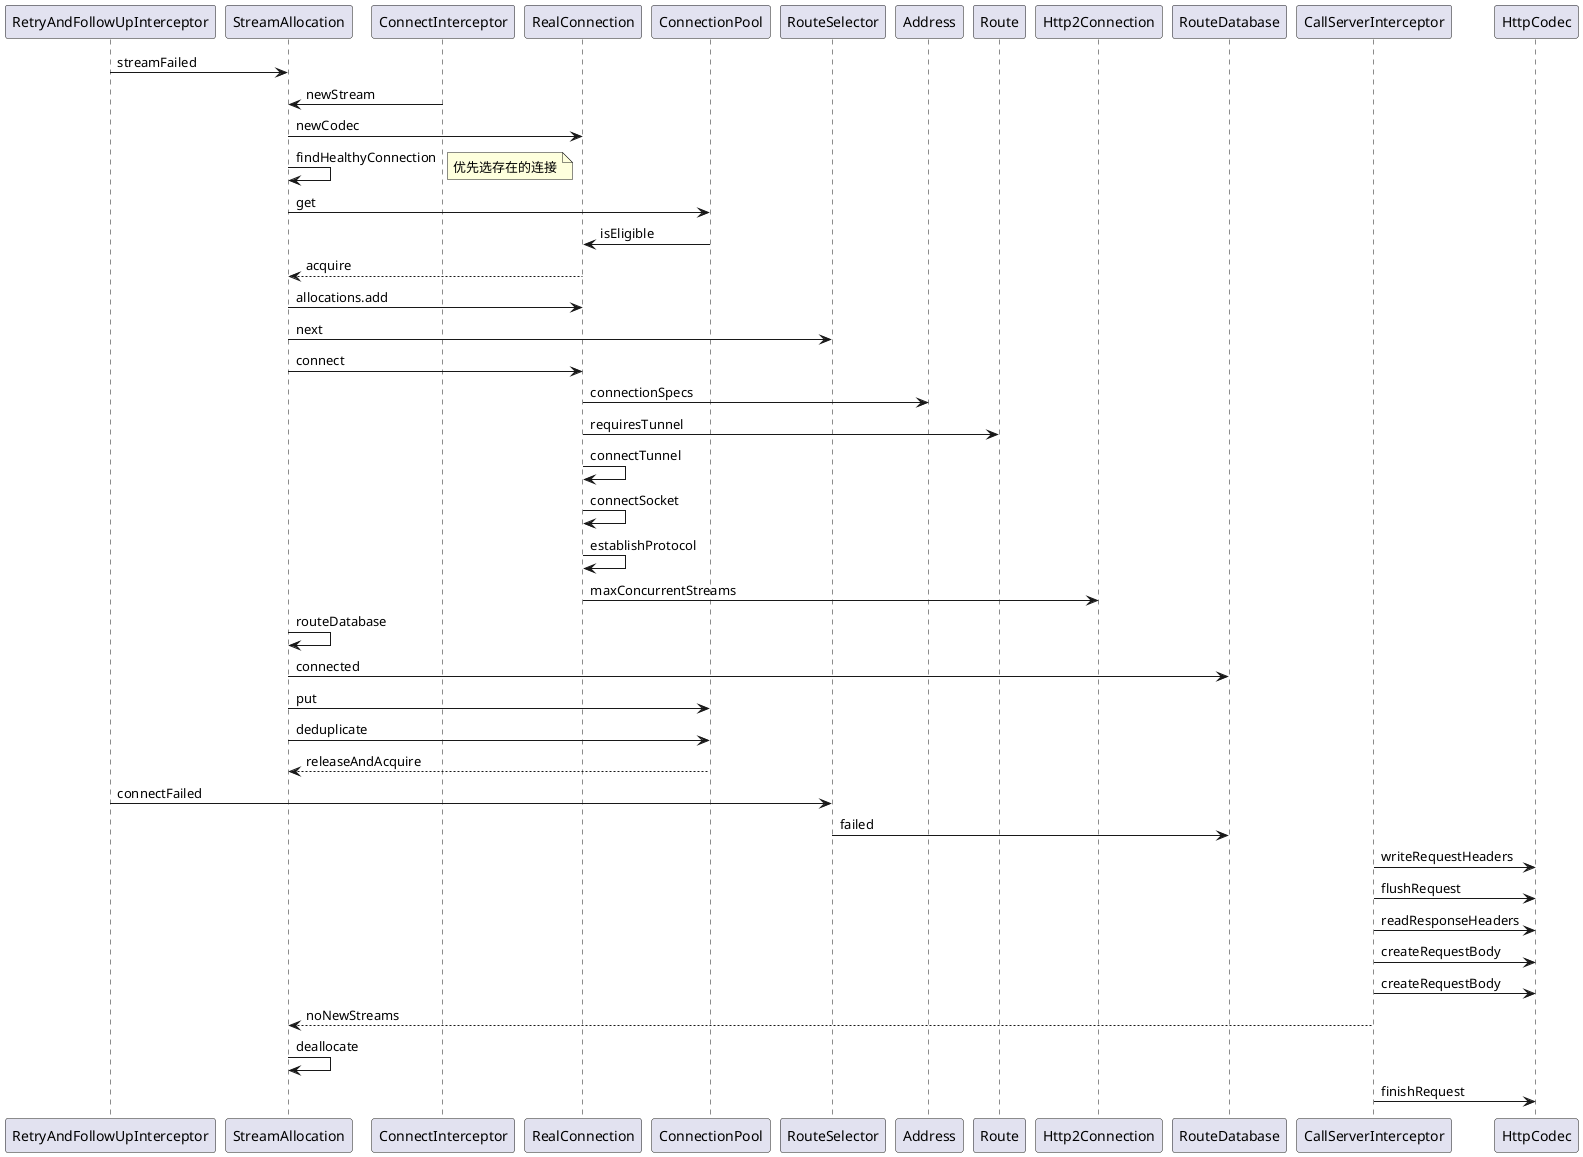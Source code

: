 @startUml okhttp

RetryAndFollowUpInterceptor -> StreamAllocation: streamFailed

ConnectInterceptor -> StreamAllocation : newStream
StreamAllocation -> RealConnection : newCodec
StreamAllocation -> StreamAllocation : findHealthyConnection
note right : 优先选存在的连接

StreamAllocation -> ConnectionPool : get
ConnectionPool -> RealConnection : isEligible
StreamAllocation <-- RealConnection: acquire
StreamAllocation -> RealConnection : allocations.add
StreamAllocation -> RouteSelector : next
StreamAllocation -> RealConnection : connect
RealConnection -> Address : connectionSpecs
RealConnection -> Route : requiresTunnel
RealConnection -> RealConnection : connectTunnel
RealConnection -> RealConnection : connectSocket
RealConnection -> RealConnection : establishProtocol
RealConnection -> Http2Connection : maxConcurrentStreams
StreamAllocation -> StreamAllocation : routeDatabase
StreamAllocation -> RouteDatabase : connected
StreamAllocation -> ConnectionPool : put
StreamAllocation -> ConnectionPool : deduplicate
StreamAllocation <-- ConnectionPool : releaseAndAcquire
RetryAndFollowUpInterceptor -> RouteSelector : connectFailed
RouteSelector -> RouteDatabase : failed

CallServerInterceptor -> HttpCodec : writeRequestHeaders
CallServerInterceptor -> HttpCodec : flushRequest
CallServerInterceptor -> HttpCodec : readResponseHeaders
CallServerInterceptor -> HttpCodec : createRequestBody
CallServerInterceptor -> HttpCodec : createRequestBody
StreamAllocation <-- CallServerInterceptor : noNewStreams
StreamAllocation -> StreamAllocation : deallocate 
CallServerInterceptor -> HttpCodec : finishRequest


@endUml